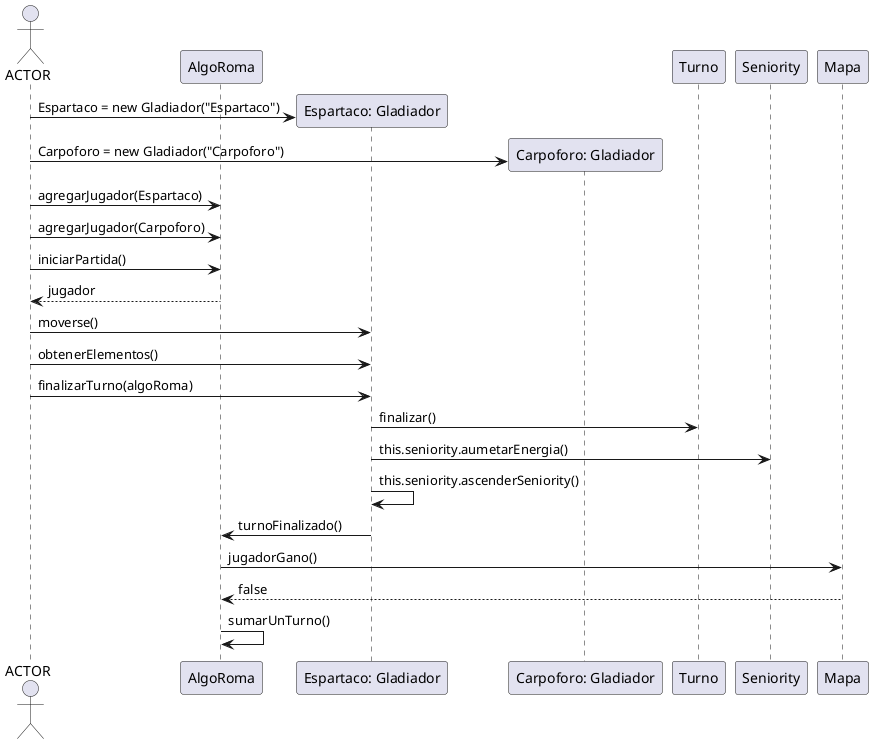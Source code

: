 @startuml

actor ACTOR
participant AlgoRoma
participant Jugador1 as "Espartaco: Gladiador"
participant Jugador2 as "Carpoforo: Gladiador"

create Jugador1
ACTOR -> Jugador1: Espartaco = new Gladiador("Espartaco")
create Jugador2
ACTOR -> Jugador2: Carpoforo = new Gladiador("Carpoforo")


ACTOR -> AlgoRoma: agregarJugador(Espartaco)
ACTOR -> AlgoRoma: agregarJugador(Carpoforo)


ACTOR -> AlgoRoma: iniciarPartida()
AlgoRoma --> ACTOR: jugador

ACTOR -> Jugador1: moverse()

ACTOR -> Jugador1: obtenerElementos()

ACTOR -> Jugador1: finalizarTurno(algoRoma)

Jugador1 -> Turno: finalizar()
Jugador1 -> Seniority: this.seniority.aumetarEnergia()
Jugador1 -> Jugador1: this.seniority.ascenderSeniority()
Jugador1 -> AlgoRoma: turnoFinalizado()
AlgoRoma -> Mapa: jugadorGano()
Mapa --> AlgoRoma: false
AlgoRoma -> AlgoRoma: sumarUnTurno()

@enduml